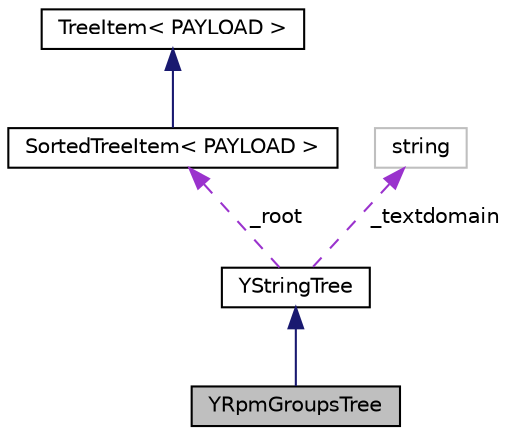 digraph "YRpmGroupsTree"
{
 // LATEX_PDF_SIZE
  edge [fontname="Helvetica",fontsize="10",labelfontname="Helvetica",labelfontsize="10"];
  node [fontname="Helvetica",fontsize="10",shape=record];
  Node1 [label="YRpmGroupsTree",height=0.2,width=0.4,color="black", fillcolor="grey75", style="filled", fontcolor="black",tooltip=" "];
  Node2 -> Node1 [dir="back",color="midnightblue",fontsize="10",style="solid",fontname="Helvetica"];
  Node2 [label="YStringTree",height=0.2,width=0.4,color="black", fillcolor="white", style="filled",URL="$classYStringTree.html",tooltip=" "];
  Node3 -> Node2 [dir="back",color="darkorchid3",fontsize="10",style="dashed",label=" _root" ,fontname="Helvetica"];
  Node3 [label="SortedTreeItem\< PAYLOAD \>",height=0.2,width=0.4,color="black", fillcolor="white", style="filled",URL="$classSortedTreeItem.html",tooltip=" "];
  Node4 -> Node3 [dir="back",color="midnightblue",fontsize="10",style="solid",fontname="Helvetica"];
  Node4 [label="TreeItem\< PAYLOAD \>",height=0.2,width=0.4,color="black", fillcolor="white", style="filled",URL="$classTreeItem.html",tooltip=" "];
  Node5 -> Node2 [dir="back",color="darkorchid3",fontsize="10",style="dashed",label=" _textdomain" ,fontname="Helvetica"];
  Node5 [label="string",height=0.2,width=0.4,color="grey75", fillcolor="white", style="filled",tooltip=" "];
}
